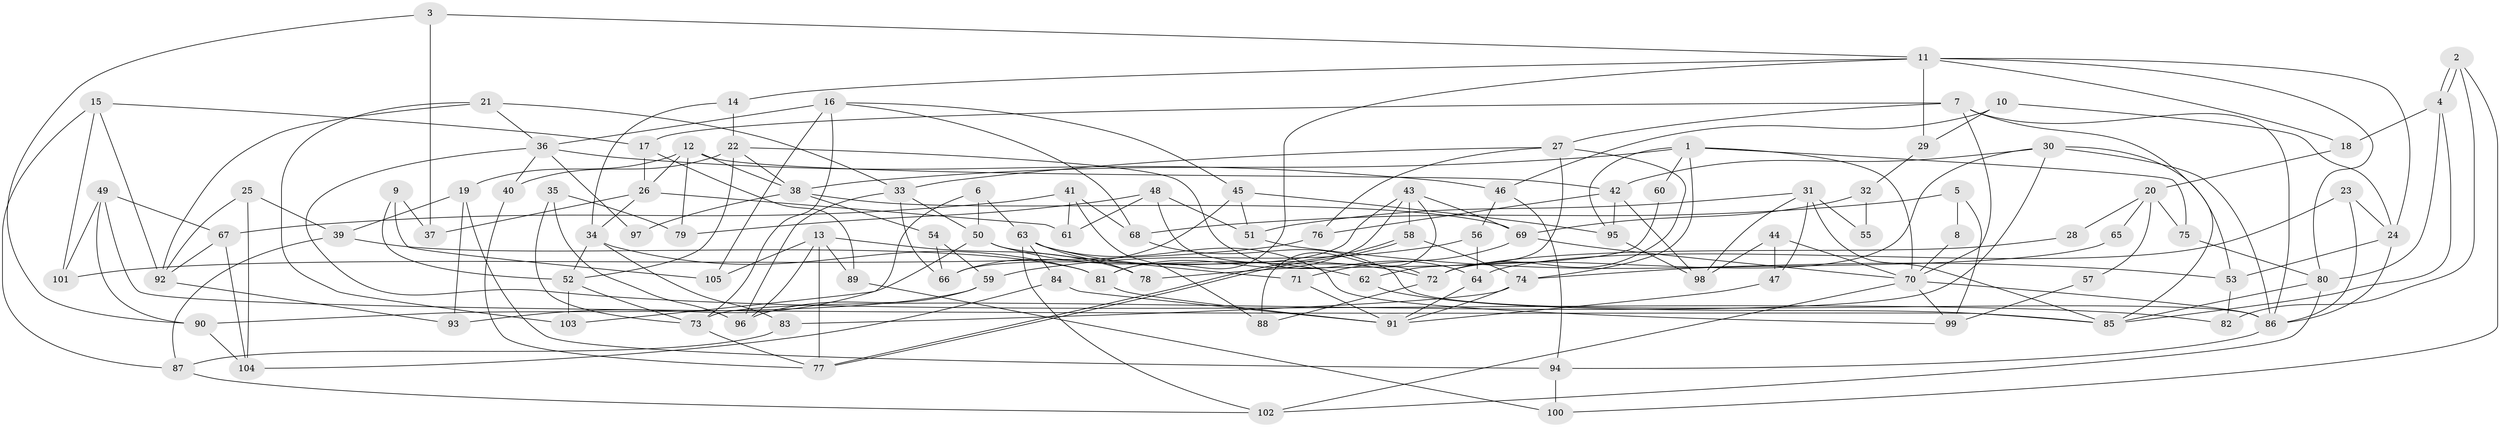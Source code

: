 // coarse degree distribution, {6: 0.15625, 4: 0.09375, 10: 0.125, 9: 0.09375, 5: 0.125, 8: 0.0625, 7: 0.28125, 3: 0.03125, 13: 0.03125}
// Generated by graph-tools (version 1.1) at 2025/37/03/04/25 23:37:02]
// undirected, 105 vertices, 210 edges
graph export_dot {
  node [color=gray90,style=filled];
  1;
  2;
  3;
  4;
  5;
  6;
  7;
  8;
  9;
  10;
  11;
  12;
  13;
  14;
  15;
  16;
  17;
  18;
  19;
  20;
  21;
  22;
  23;
  24;
  25;
  26;
  27;
  28;
  29;
  30;
  31;
  32;
  33;
  34;
  35;
  36;
  37;
  38;
  39;
  40;
  41;
  42;
  43;
  44;
  45;
  46;
  47;
  48;
  49;
  50;
  51;
  52;
  53;
  54;
  55;
  56;
  57;
  58;
  59;
  60;
  61;
  62;
  63;
  64;
  65;
  66;
  67;
  68;
  69;
  70;
  71;
  72;
  73;
  74;
  75;
  76;
  77;
  78;
  79;
  80;
  81;
  82;
  83;
  84;
  85;
  86;
  87;
  88;
  89;
  90;
  91;
  92;
  93;
  94;
  95;
  96;
  97;
  98;
  99;
  100;
  101;
  102;
  103;
  104;
  105;
  1 -- 70;
  1 -- 74;
  1 -- 38;
  1 -- 60;
  1 -- 75;
  1 -- 95;
  2 -- 4;
  2 -- 4;
  2 -- 100;
  2 -- 82;
  3 -- 90;
  3 -- 11;
  3 -- 37;
  4 -- 85;
  4 -- 18;
  4 -- 80;
  5 -- 99;
  5 -- 68;
  5 -- 8;
  6 -- 63;
  6 -- 50;
  6 -- 103;
  7 -- 27;
  7 -- 70;
  7 -- 17;
  7 -- 85;
  7 -- 86;
  8 -- 70;
  9 -- 37;
  9 -- 52;
  9 -- 105;
  10 -- 46;
  10 -- 24;
  10 -- 29;
  11 -- 24;
  11 -- 80;
  11 -- 14;
  11 -- 18;
  11 -- 29;
  11 -- 81;
  12 -- 42;
  12 -- 26;
  12 -- 19;
  12 -- 38;
  12 -- 79;
  13 -- 96;
  13 -- 105;
  13 -- 77;
  13 -- 78;
  13 -- 89;
  14 -- 22;
  14 -- 34;
  15 -- 87;
  15 -- 101;
  15 -- 17;
  15 -- 92;
  16 -- 45;
  16 -- 73;
  16 -- 36;
  16 -- 68;
  16 -- 105;
  17 -- 26;
  17 -- 89;
  18 -- 20;
  19 -- 39;
  19 -- 93;
  19 -- 94;
  20 -- 75;
  20 -- 28;
  20 -- 57;
  20 -- 65;
  21 -- 103;
  21 -- 36;
  21 -- 33;
  21 -- 92;
  22 -- 38;
  22 -- 64;
  22 -- 40;
  22 -- 52;
  23 -- 64;
  23 -- 86;
  23 -- 24;
  24 -- 53;
  24 -- 86;
  25 -- 92;
  25 -- 104;
  25 -- 39;
  26 -- 34;
  26 -- 37;
  26 -- 61;
  27 -- 62;
  27 -- 33;
  27 -- 72;
  27 -- 76;
  28 -- 72;
  29 -- 32;
  30 -- 73;
  30 -- 86;
  30 -- 42;
  30 -- 53;
  30 -- 72;
  31 -- 51;
  31 -- 85;
  31 -- 47;
  31 -- 55;
  31 -- 98;
  32 -- 69;
  32 -- 55;
  33 -- 50;
  33 -- 66;
  33 -- 96;
  34 -- 81;
  34 -- 52;
  34 -- 83;
  35 -- 73;
  35 -- 79;
  35 -- 96;
  36 -- 40;
  36 -- 46;
  36 -- 82;
  36 -- 97;
  38 -- 54;
  38 -- 69;
  38 -- 97;
  39 -- 81;
  39 -- 87;
  40 -- 77;
  41 -- 67;
  41 -- 68;
  41 -- 61;
  41 -- 88;
  42 -- 98;
  42 -- 76;
  42 -- 95;
  43 -- 66;
  43 -- 88;
  43 -- 58;
  43 -- 69;
  43 -- 81;
  44 -- 70;
  44 -- 98;
  44 -- 47;
  45 -- 51;
  45 -- 95;
  45 -- 66;
  46 -- 94;
  46 -- 56;
  47 -- 91;
  48 -- 72;
  48 -- 61;
  48 -- 51;
  48 -- 79;
  49 -- 67;
  49 -- 85;
  49 -- 90;
  49 -- 101;
  50 -- 93;
  50 -- 71;
  50 -- 62;
  51 -- 53;
  52 -- 73;
  52 -- 103;
  53 -- 82;
  54 -- 66;
  54 -- 59;
  56 -- 59;
  56 -- 64;
  57 -- 99;
  58 -- 77;
  58 -- 77;
  58 -- 74;
  59 -- 96;
  59 -- 90;
  60 -- 78;
  62 -- 85;
  63 -- 102;
  63 -- 72;
  63 -- 78;
  63 -- 84;
  63 -- 99;
  64 -- 91;
  65 -- 74;
  67 -- 104;
  67 -- 92;
  68 -- 86;
  69 -- 70;
  69 -- 71;
  70 -- 86;
  70 -- 99;
  70 -- 102;
  71 -- 91;
  72 -- 88;
  73 -- 77;
  74 -- 91;
  74 -- 83;
  75 -- 80;
  76 -- 101;
  80 -- 102;
  80 -- 85;
  81 -- 91;
  83 -- 87;
  84 -- 91;
  84 -- 104;
  86 -- 94;
  87 -- 102;
  89 -- 100;
  90 -- 104;
  92 -- 93;
  94 -- 100;
  95 -- 98;
}
